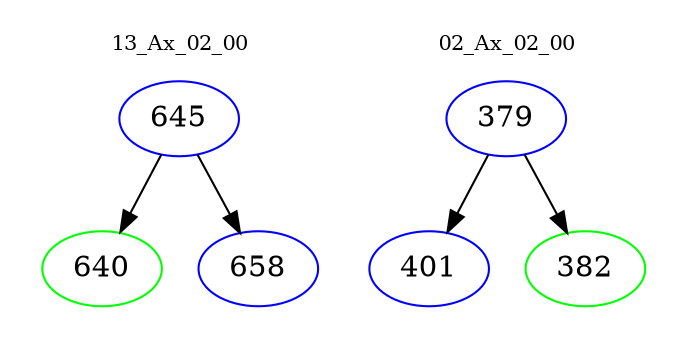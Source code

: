digraph{
subgraph cluster_0 {
color = white
label = "13_Ax_02_00";
fontsize=10;
T0_645 [label="645", color="blue"]
T0_645 -> T0_640 [color="black"]
T0_640 [label="640", color="green"]
T0_645 -> T0_658 [color="black"]
T0_658 [label="658", color="blue"]
}
subgraph cluster_1 {
color = white
label = "02_Ax_02_00";
fontsize=10;
T1_379 [label="379", color="blue"]
T1_379 -> T1_401 [color="black"]
T1_401 [label="401", color="blue"]
T1_379 -> T1_382 [color="black"]
T1_382 [label="382", color="green"]
}
}
